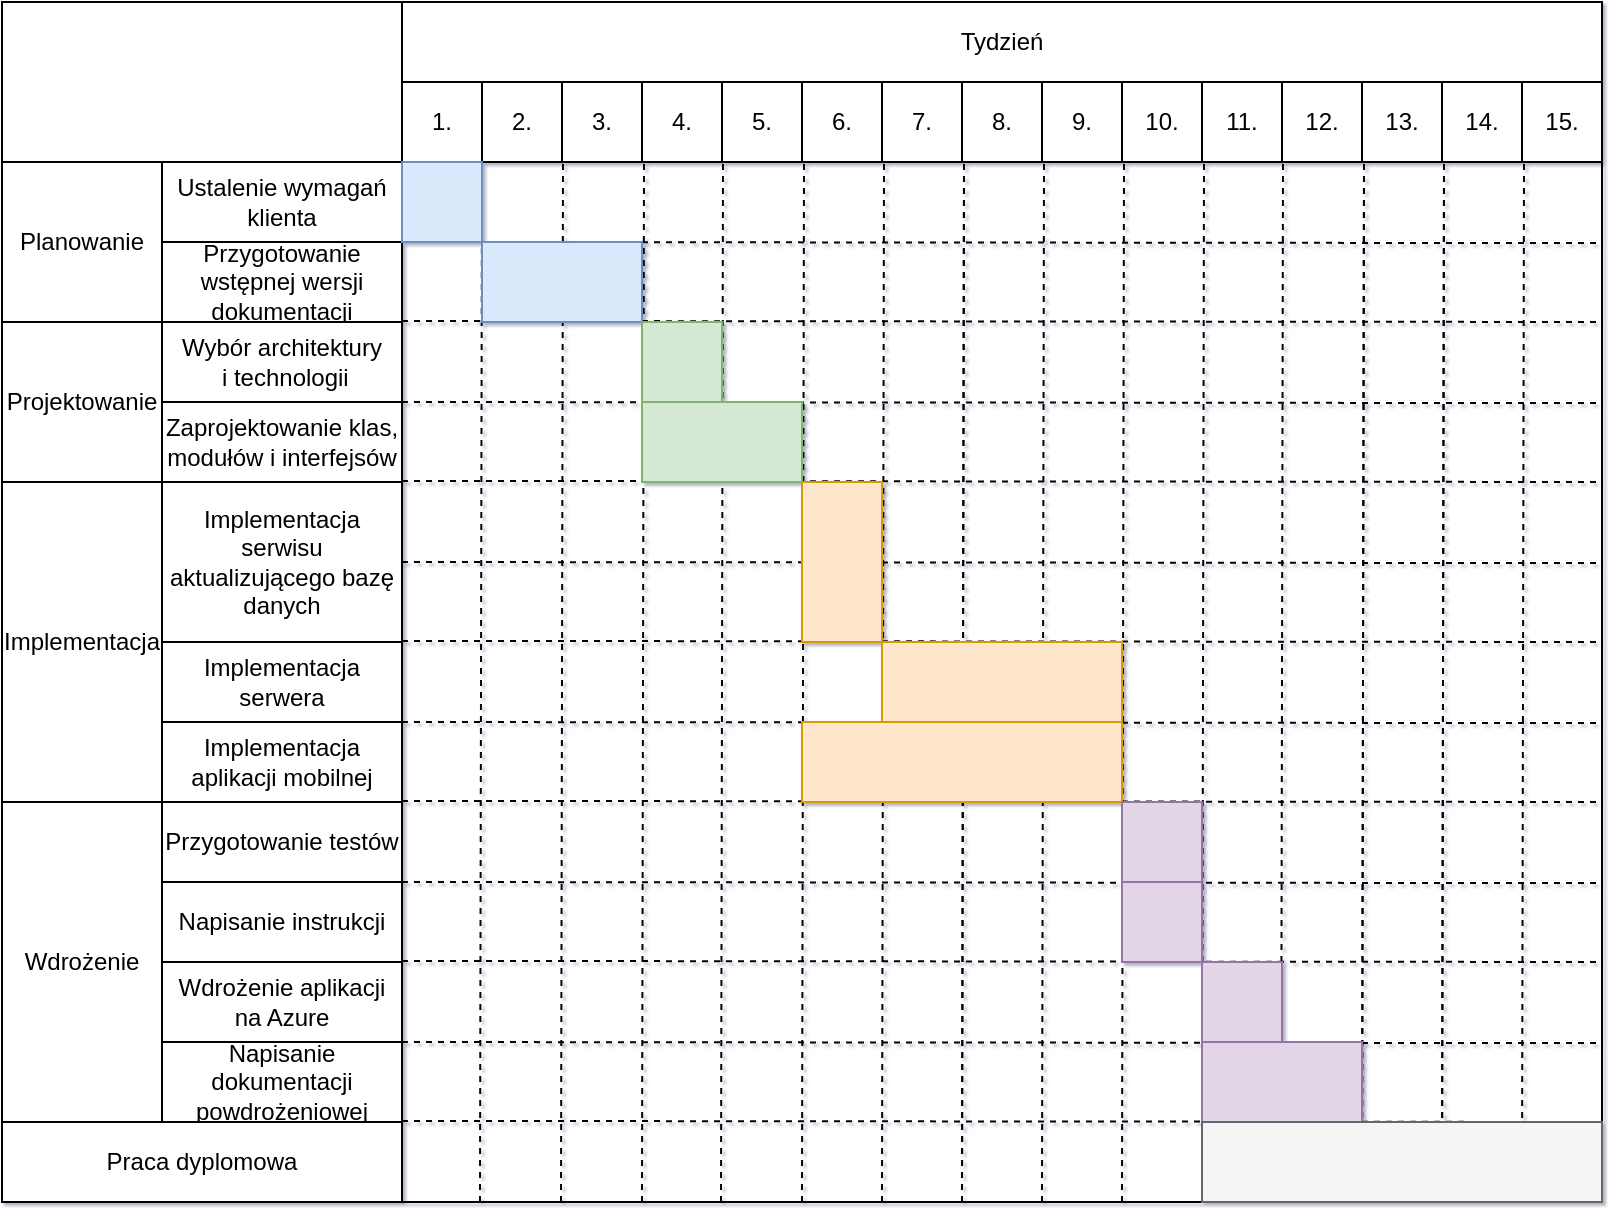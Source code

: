 <mxfile version="15.5.4" type="github">
  <diagram id="kgpKYQtTHZ0yAKxKKP6v" name="Page-1">
    <mxGraphModel dx="1422" dy="794" grid="1" gridSize="10" guides="1" tooltips="1" connect="1" arrows="1" fold="1" page="1" pageScale="1" pageWidth="850" pageHeight="1100" background="#FFFFFF" math="0" shadow="1">
      <root>
        <mxCell id="0" />
        <mxCell id="1" parent="0" />
        <mxCell id="98jdAXWO_OSkOp83e07M-111" value="" style="endArrow=none;dashed=1;html=1;rounded=0;exitX=0;exitY=1;exitDx=0;exitDy=0;entryX=1;entryY=0.078;entryDx=0;entryDy=0;entryPerimeter=0;" parent="1" source="98jdAXWO_OSkOp83e07M-52" target="98jdAXWO_OSkOp83e07M-65" edge="1">
          <mxGeometry width="50" height="50" relative="1" as="geometry">
            <mxPoint x="420" y="210" as="sourcePoint" />
            <mxPoint x="710" y="110" as="targetPoint" />
          </mxGeometry>
        </mxCell>
        <mxCell id="98jdAXWO_OSkOp83e07M-112" value="" style="endArrow=none;dashed=1;html=1;rounded=0;exitX=0;exitY=1;exitDx=0;exitDy=0;entryX=1;entryY=0.078;entryDx=0;entryDy=0;entryPerimeter=0;" parent="1" edge="1">
          <mxGeometry width="50" height="50" relative="1" as="geometry">
            <mxPoint x="200" y="159.44" as="sourcePoint" />
            <mxPoint x="800" y="160.0" as="targetPoint" />
          </mxGeometry>
        </mxCell>
        <mxCell id="98jdAXWO_OSkOp83e07M-113" value="" style="endArrow=none;dashed=1;html=1;rounded=0;exitX=0;exitY=1;exitDx=0;exitDy=0;entryX=1;entryY=0.078;entryDx=0;entryDy=0;entryPerimeter=0;" parent="1" edge="1">
          <mxGeometry width="50" height="50" relative="1" as="geometry">
            <mxPoint x="200" y="200.0" as="sourcePoint" />
            <mxPoint x="800" y="200.56" as="targetPoint" />
          </mxGeometry>
        </mxCell>
        <mxCell id="98jdAXWO_OSkOp83e07M-114" value="" style="endArrow=none;dashed=1;html=1;rounded=0;exitX=0;exitY=1;exitDx=0;exitDy=0;entryX=1;entryY=0.078;entryDx=0;entryDy=0;entryPerimeter=0;" parent="1" edge="1">
          <mxGeometry width="50" height="50" relative="1" as="geometry">
            <mxPoint x="200" y="239.44" as="sourcePoint" />
            <mxPoint x="800" y="240.0" as="targetPoint" />
          </mxGeometry>
        </mxCell>
        <mxCell id="98jdAXWO_OSkOp83e07M-115" value="" style="endArrow=none;dashed=1;html=1;rounded=0;exitX=0;exitY=1;exitDx=0;exitDy=0;entryX=1;entryY=0.078;entryDx=0;entryDy=0;entryPerimeter=0;" parent="1" edge="1">
          <mxGeometry width="50" height="50" relative="1" as="geometry">
            <mxPoint x="200" y="280.0" as="sourcePoint" />
            <mxPoint x="800" y="280.56" as="targetPoint" />
          </mxGeometry>
        </mxCell>
        <mxCell id="98jdAXWO_OSkOp83e07M-116" value="" style="endArrow=none;dashed=1;html=1;rounded=0;exitX=0;exitY=1;exitDx=0;exitDy=0;entryX=1;entryY=0.078;entryDx=0;entryDy=0;entryPerimeter=0;" parent="1" edge="1">
          <mxGeometry width="50" height="50" relative="1" as="geometry">
            <mxPoint x="200" y="319.44" as="sourcePoint" />
            <mxPoint x="800" y="320.0" as="targetPoint" />
          </mxGeometry>
        </mxCell>
        <mxCell id="98jdAXWO_OSkOp83e07M-117" value="" style="endArrow=none;dashed=1;html=1;rounded=0;exitX=0;exitY=1;exitDx=0;exitDy=0;entryX=1;entryY=0.078;entryDx=0;entryDy=0;entryPerimeter=0;" parent="1" edge="1">
          <mxGeometry width="50" height="50" relative="1" as="geometry">
            <mxPoint x="200" y="360" as="sourcePoint" />
            <mxPoint x="800" y="360.56" as="targetPoint" />
          </mxGeometry>
        </mxCell>
        <mxCell id="98jdAXWO_OSkOp83e07M-118" value="" style="endArrow=none;dashed=1;html=1;rounded=0;exitX=0;exitY=1;exitDx=0;exitDy=0;entryX=1;entryY=0.078;entryDx=0;entryDy=0;entryPerimeter=0;" parent="1" edge="1">
          <mxGeometry width="50" height="50" relative="1" as="geometry">
            <mxPoint x="200" y="399.44" as="sourcePoint" />
            <mxPoint x="800" y="400" as="targetPoint" />
          </mxGeometry>
        </mxCell>
        <mxCell id="98jdAXWO_OSkOp83e07M-119" value="" style="endArrow=none;dashed=1;html=1;rounded=0;exitX=0;exitY=1;exitDx=0;exitDy=0;entryX=1;entryY=0.078;entryDx=0;entryDy=0;entryPerimeter=0;" parent="1" edge="1">
          <mxGeometry width="50" height="50" relative="1" as="geometry">
            <mxPoint x="200" y="440.0" as="sourcePoint" />
            <mxPoint x="800" y="440.56" as="targetPoint" />
          </mxGeometry>
        </mxCell>
        <mxCell id="98jdAXWO_OSkOp83e07M-120" value="" style="endArrow=none;dashed=1;html=1;rounded=0;exitX=0;exitY=1;exitDx=0;exitDy=0;entryX=1;entryY=0.078;entryDx=0;entryDy=0;entryPerimeter=0;" parent="1" edge="1">
          <mxGeometry width="50" height="50" relative="1" as="geometry">
            <mxPoint x="200" y="479.44" as="sourcePoint" />
            <mxPoint x="800" y="480.0" as="targetPoint" />
          </mxGeometry>
        </mxCell>
        <mxCell id="98jdAXWO_OSkOp83e07M-121" value="" style="endArrow=none;dashed=1;html=1;rounded=0;exitX=0;exitY=1;exitDx=0;exitDy=0;entryX=1;entryY=0.078;entryDx=0;entryDy=0;entryPerimeter=0;" parent="1" edge="1">
          <mxGeometry width="50" height="50" relative="1" as="geometry">
            <mxPoint x="200" y="520" as="sourcePoint" />
            <mxPoint x="800" y="520.56" as="targetPoint" />
          </mxGeometry>
        </mxCell>
        <mxCell id="98jdAXWO_OSkOp83e07M-122" value="" style="endArrow=none;dashed=1;html=1;rounded=0;exitX=0;exitY=1;exitDx=0;exitDy=0;entryX=1;entryY=0.078;entryDx=0;entryDy=0;entryPerimeter=0;" parent="1" edge="1">
          <mxGeometry width="50" height="50" relative="1" as="geometry">
            <mxPoint x="200" y="559.44" as="sourcePoint" />
            <mxPoint x="800" y="560" as="targetPoint" />
          </mxGeometry>
        </mxCell>
        <mxCell id="98jdAXWO_OSkOp83e07M-96" value="" style="endArrow=none;dashed=1;html=1;rounded=0;exitX=0.065;exitY=1;exitDx=0;exitDy=0;entryX=0;entryY=1;entryDx=0;entryDy=0;exitPerimeter=0;" parent="1" edge="1">
          <mxGeometry width="50" height="50" relative="1" as="geometry">
            <mxPoint x="239" y="600" as="sourcePoint" />
            <mxPoint x="240" y="80" as="targetPoint" />
          </mxGeometry>
        </mxCell>
        <mxCell id="98jdAXWO_OSkOp83e07M-65" value="" style="rounded=0;whiteSpace=wrap;html=1;fillColor=none;" parent="1" vertex="1">
          <mxGeometry x="200" y="80" width="600" height="520" as="geometry" />
        </mxCell>
        <mxCell id="98jdAXWO_OSkOp83e07M-72" value="" style="endArrow=none;dashed=1;html=1;rounded=0;exitX=0.065;exitY=1;exitDx=0;exitDy=0;entryX=0;entryY=1;entryDx=0;entryDy=0;exitPerimeter=0;" parent="1" edge="1">
          <mxGeometry width="50" height="50" relative="1" as="geometry">
            <mxPoint x="440" y="600" as="sourcePoint" />
            <mxPoint x="441" y="80" as="targetPoint" />
          </mxGeometry>
        </mxCell>
        <mxCell id="98jdAXWO_OSkOp83e07M-73" value="" style="endArrow=none;dashed=1;html=1;rounded=0;exitX=0.065;exitY=1;exitDx=0;exitDy=0;entryX=0;entryY=1;entryDx=0;entryDy=0;exitPerimeter=0;" parent="1" edge="1">
          <mxGeometry width="50" height="50" relative="1" as="geometry">
            <mxPoint x="480" y="600" as="sourcePoint" />
            <mxPoint x="481" y="80" as="targetPoint" />
          </mxGeometry>
        </mxCell>
        <mxCell id="98jdAXWO_OSkOp83e07M-74" value="" style="endArrow=none;dashed=1;html=1;rounded=0;exitX=0.065;exitY=1;exitDx=0;exitDy=0;entryX=0;entryY=1;entryDx=0;entryDy=0;exitPerimeter=0;" parent="1" edge="1">
          <mxGeometry width="50" height="50" relative="1" as="geometry">
            <mxPoint x="520" y="600" as="sourcePoint" />
            <mxPoint x="521" y="80" as="targetPoint" />
          </mxGeometry>
        </mxCell>
        <mxCell id="98jdAXWO_OSkOp83e07M-75" value="" style="endArrow=none;dashed=1;html=1;rounded=0;exitX=0.065;exitY=1;exitDx=0;exitDy=0;entryX=0;entryY=1;entryDx=0;entryDy=0;exitPerimeter=0;" parent="1" edge="1">
          <mxGeometry width="50" height="50" relative="1" as="geometry">
            <mxPoint x="560" y="600" as="sourcePoint" />
            <mxPoint x="561" y="80" as="targetPoint" />
          </mxGeometry>
        </mxCell>
        <mxCell id="98jdAXWO_OSkOp83e07M-76" value="" style="endArrow=none;dashed=1;html=1;rounded=0;exitX=0.065;exitY=1;exitDx=0;exitDy=0;entryX=0;entryY=1;entryDx=0;entryDy=0;exitPerimeter=0;" parent="1" edge="1">
          <mxGeometry width="50" height="50" relative="1" as="geometry">
            <mxPoint x="600" y="600" as="sourcePoint" />
            <mxPoint x="601" y="80" as="targetPoint" />
          </mxGeometry>
        </mxCell>
        <mxCell id="98jdAXWO_OSkOp83e07M-77" value="" style="endArrow=none;dashed=1;html=1;rounded=0;exitX=0.065;exitY=1;exitDx=0;exitDy=0;entryX=0;entryY=1;entryDx=0;entryDy=0;exitPerimeter=0;" parent="1" edge="1">
          <mxGeometry width="50" height="50" relative="1" as="geometry">
            <mxPoint x="639.5" y="600" as="sourcePoint" />
            <mxPoint x="640.5" y="80" as="targetPoint" />
          </mxGeometry>
        </mxCell>
        <mxCell id="98jdAXWO_OSkOp83e07M-78" value="" style="endArrow=none;dashed=1;html=1;rounded=0;exitX=0.065;exitY=1;exitDx=0;exitDy=0;entryX=0;entryY=1;entryDx=0;entryDy=0;exitPerimeter=0;" parent="1" edge="1">
          <mxGeometry width="50" height="50" relative="1" as="geometry">
            <mxPoint x="680" y="600" as="sourcePoint" />
            <mxPoint x="681" y="80" as="targetPoint" />
          </mxGeometry>
        </mxCell>
        <mxCell id="98jdAXWO_OSkOp83e07M-79" value="" style="endArrow=none;dashed=1;html=1;rounded=0;exitX=0.065;exitY=1;exitDx=0;exitDy=0;entryX=0;entryY=1;entryDx=0;entryDy=0;exitPerimeter=0;" parent="1" edge="1">
          <mxGeometry width="50" height="50" relative="1" as="geometry">
            <mxPoint x="720" y="600" as="sourcePoint" />
            <mxPoint x="721" y="80" as="targetPoint" />
          </mxGeometry>
        </mxCell>
        <mxCell id="98jdAXWO_OSkOp83e07M-80" value="" style="endArrow=none;dashed=1;html=1;rounded=0;exitX=0.065;exitY=1;exitDx=0;exitDy=0;entryX=0;entryY=1;entryDx=0;entryDy=0;exitPerimeter=0;" parent="1" edge="1">
          <mxGeometry width="50" height="50" relative="1" as="geometry">
            <mxPoint x="760" y="600" as="sourcePoint" />
            <mxPoint x="761" y="80" as="targetPoint" />
          </mxGeometry>
        </mxCell>
        <mxCell id="98jdAXWO_OSkOp83e07M-68" value="" style="endArrow=none;dashed=1;html=1;rounded=0;exitX=0.065;exitY=1;exitDx=0;exitDy=0;entryX=0;entryY=1;entryDx=0;entryDy=0;exitPerimeter=0;" parent="1" edge="1">
          <mxGeometry width="50" height="50" relative="1" as="geometry">
            <mxPoint x="279.5" y="600" as="sourcePoint" />
            <mxPoint x="280.5" y="80" as="targetPoint" />
          </mxGeometry>
        </mxCell>
        <mxCell id="98jdAXWO_OSkOp83e07M-69" value="" style="endArrow=none;dashed=1;html=1;rounded=0;exitX=0.065;exitY=1;exitDx=0;exitDy=0;entryX=0;entryY=1;entryDx=0;entryDy=0;exitPerimeter=0;" parent="1" edge="1">
          <mxGeometry width="50" height="50" relative="1" as="geometry">
            <mxPoint x="320" y="600" as="sourcePoint" />
            <mxPoint x="321" y="80" as="targetPoint" />
          </mxGeometry>
        </mxCell>
        <mxCell id="98jdAXWO_OSkOp83e07M-70" value="" style="endArrow=none;dashed=1;html=1;rounded=0;exitX=0.065;exitY=1;exitDx=0;exitDy=0;entryX=0;entryY=1;entryDx=0;entryDy=0;exitPerimeter=0;" parent="1" edge="1">
          <mxGeometry width="50" height="50" relative="1" as="geometry">
            <mxPoint x="359.5" y="600" as="sourcePoint" />
            <mxPoint x="360.5" y="80" as="targetPoint" />
          </mxGeometry>
        </mxCell>
        <mxCell id="98jdAXWO_OSkOp83e07M-71" value="" style="endArrow=none;dashed=1;html=1;rounded=0;exitX=0.065;exitY=1;exitDx=0;exitDy=0;entryX=0;entryY=1;entryDx=0;entryDy=0;exitPerimeter=0;" parent="1" edge="1">
          <mxGeometry width="50" height="50" relative="1" as="geometry">
            <mxPoint x="400" y="600" as="sourcePoint" />
            <mxPoint x="401" y="80" as="targetPoint" />
          </mxGeometry>
        </mxCell>
        <mxCell id="98jdAXWO_OSkOp83e07M-86" value="" style="endArrow=none;dashed=1;html=1;rounded=0;exitX=0.065;exitY=1;exitDx=0;exitDy=0;entryX=0;entryY=1;entryDx=0;entryDy=0;exitPerimeter=0;" parent="1" edge="1">
          <mxGeometry width="50" height="50" relative="1" as="geometry">
            <mxPoint x="720" y="600" as="sourcePoint" />
            <mxPoint x="721" y="80" as="targetPoint" />
          </mxGeometry>
        </mxCell>
        <mxCell id="98jdAXWO_OSkOp83e07M-87" value="" style="endArrow=none;dashed=1;html=1;rounded=0;exitX=0.065;exitY=1;exitDx=0;exitDy=0;entryX=0;entryY=1;entryDx=0;entryDy=0;exitPerimeter=0;" parent="1" edge="1">
          <mxGeometry width="50" height="50" relative="1" as="geometry">
            <mxPoint x="680" y="600" as="sourcePoint" />
            <mxPoint x="681" y="80" as="targetPoint" />
          </mxGeometry>
        </mxCell>
        <mxCell id="98jdAXWO_OSkOp83e07M-92" value="" style="endArrow=none;dashed=1;html=1;rounded=0;exitX=0.065;exitY=1;exitDx=0;exitDy=0;entryX=0;entryY=1;entryDx=0;entryDy=0;exitPerimeter=0;" parent="1" edge="1">
          <mxGeometry width="50" height="50" relative="1" as="geometry">
            <mxPoint x="480" y="600" as="sourcePoint" />
            <mxPoint x="481" y="80" as="targetPoint" />
          </mxGeometry>
        </mxCell>
        <mxCell id="98jdAXWO_OSkOp83e07M-15" value="" style="rounded=0;whiteSpace=wrap;html=1;" parent="1" vertex="1">
          <mxGeometry width="200" height="80" as="geometry" />
        </mxCell>
        <mxCell id="98jdAXWO_OSkOp83e07M-16" value="1." style="rounded=0;whiteSpace=wrap;html=1;" parent="1" vertex="1">
          <mxGeometry x="200" y="40" width="40" height="40" as="geometry" />
        </mxCell>
        <mxCell id="98jdAXWO_OSkOp83e07M-17" value="2." style="rounded=0;whiteSpace=wrap;html=1;" parent="1" vertex="1">
          <mxGeometry x="240" y="40" width="40" height="40" as="geometry" />
        </mxCell>
        <mxCell id="98jdAXWO_OSkOp83e07M-18" value="3." style="rounded=0;whiteSpace=wrap;html=1;" parent="1" vertex="1">
          <mxGeometry x="280" y="40" width="40" height="40" as="geometry" />
        </mxCell>
        <mxCell id="98jdAXWO_OSkOp83e07M-19" value="4." style="rounded=0;whiteSpace=wrap;html=1;" parent="1" vertex="1">
          <mxGeometry x="320" y="40" width="40" height="40" as="geometry" />
        </mxCell>
        <mxCell id="98jdAXWO_OSkOp83e07M-20" value="5." style="rounded=0;whiteSpace=wrap;html=1;" parent="1" vertex="1">
          <mxGeometry x="360" y="40" width="40" height="40" as="geometry" />
        </mxCell>
        <mxCell id="98jdAXWO_OSkOp83e07M-21" value="6." style="rounded=0;whiteSpace=wrap;html=1;" parent="1" vertex="1">
          <mxGeometry x="400" y="40" width="40" height="40" as="geometry" />
        </mxCell>
        <mxCell id="98jdAXWO_OSkOp83e07M-22" value="7." style="rounded=0;whiteSpace=wrap;html=1;" parent="1" vertex="1">
          <mxGeometry x="440" y="40" width="40" height="40" as="geometry" />
        </mxCell>
        <mxCell id="98jdAXWO_OSkOp83e07M-23" value="8." style="rounded=0;whiteSpace=wrap;html=1;" parent="1" vertex="1">
          <mxGeometry x="480" y="40" width="40" height="40" as="geometry" />
        </mxCell>
        <mxCell id="98jdAXWO_OSkOp83e07M-24" value="9." style="rounded=0;whiteSpace=wrap;html=1;" parent="1" vertex="1">
          <mxGeometry x="520" y="40" width="40" height="40" as="geometry" />
        </mxCell>
        <mxCell id="98jdAXWO_OSkOp83e07M-25" value="10." style="rounded=0;whiteSpace=wrap;html=1;" parent="1" vertex="1">
          <mxGeometry x="560" y="40" width="40" height="40" as="geometry" />
        </mxCell>
        <mxCell id="98jdAXWO_OSkOp83e07M-26" value="11." style="rounded=0;whiteSpace=wrap;html=1;" parent="1" vertex="1">
          <mxGeometry x="600" y="40" width="40" height="40" as="geometry" />
        </mxCell>
        <mxCell id="98jdAXWO_OSkOp83e07M-27" value="12." style="rounded=0;whiteSpace=wrap;html=1;" parent="1" vertex="1">
          <mxGeometry x="640" y="40" width="40" height="40" as="geometry" />
        </mxCell>
        <mxCell id="98jdAXWO_OSkOp83e07M-28" value="13." style="rounded=0;whiteSpace=wrap;html=1;" parent="1" vertex="1">
          <mxGeometry x="680" y="40" width="40" height="40" as="geometry" />
        </mxCell>
        <mxCell id="98jdAXWO_OSkOp83e07M-29" value="14." style="rounded=0;whiteSpace=wrap;html=1;" parent="1" vertex="1">
          <mxGeometry x="720" y="40" width="40" height="40" as="geometry" />
        </mxCell>
        <mxCell id="98jdAXWO_OSkOp83e07M-30" value="15." style="rounded=0;whiteSpace=wrap;html=1;" parent="1" vertex="1">
          <mxGeometry x="760" y="40" width="40" height="40" as="geometry" />
        </mxCell>
        <mxCell id="98jdAXWO_OSkOp83e07M-34" value="Planowanie" style="rounded=0;whiteSpace=wrap;html=1;" parent="1" vertex="1">
          <mxGeometry y="80" width="80" height="80" as="geometry" />
        </mxCell>
        <mxCell id="98jdAXWO_OSkOp83e07M-35" value="Ustalenie wymagań klienta" style="rounded=0;whiteSpace=wrap;html=1;" parent="1" vertex="1">
          <mxGeometry x="80" y="80" width="120" height="40" as="geometry" />
        </mxCell>
        <mxCell id="98jdAXWO_OSkOp83e07M-36" value="Przygotowanie wstępnej wersji dokumentacji" style="rounded=0;whiteSpace=wrap;html=1;" parent="1" vertex="1">
          <mxGeometry x="80" y="120" width="120" height="40" as="geometry" />
        </mxCell>
        <mxCell id="98jdAXWO_OSkOp83e07M-37" value="Projektowanie" style="rounded=0;whiteSpace=wrap;html=1;" parent="1" vertex="1">
          <mxGeometry y="160" width="80" height="80" as="geometry" />
        </mxCell>
        <mxCell id="98jdAXWO_OSkOp83e07M-38" value="Wybór architektury&lt;br&gt;&amp;nbsp;i technologii" style="rounded=0;whiteSpace=wrap;html=1;" parent="1" vertex="1">
          <mxGeometry x="80" y="160" width="120" height="40" as="geometry" />
        </mxCell>
        <mxCell id="98jdAXWO_OSkOp83e07M-39" value="Zaprojektowanie klas, modułów i interfejsów" style="whiteSpace=wrap;html=1;" parent="1" vertex="1">
          <mxGeometry x="80" y="200" width="120" height="40" as="geometry" />
        </mxCell>
        <mxCell id="98jdAXWO_OSkOp83e07M-40" value="Implementacja" style="rounded=0;whiteSpace=wrap;html=1;" parent="1" vertex="1">
          <mxGeometry y="240" width="80" height="160" as="geometry" />
        </mxCell>
        <mxCell id="98jdAXWO_OSkOp83e07M-41" value="Implementacja serwera" style="rounded=0;whiteSpace=wrap;html=1;" parent="1" vertex="1">
          <mxGeometry x="80" y="320" width="120" height="40" as="geometry" />
        </mxCell>
        <mxCell id="98jdAXWO_OSkOp83e07M-42" value="Implementacja serwisu aktualizującego bazę danych" style="rounded=0;whiteSpace=wrap;html=1;" parent="1" vertex="1">
          <mxGeometry x="80" y="240" width="120" height="80" as="geometry" />
        </mxCell>
        <mxCell id="98jdAXWO_OSkOp83e07M-44" value="Implementacja aplikacji mobilnej" style="rounded=0;whiteSpace=wrap;html=1;" parent="1" vertex="1">
          <mxGeometry x="80" y="360" width="120" height="40" as="geometry" />
        </mxCell>
        <mxCell id="98jdAXWO_OSkOp83e07M-45" value="Tydzień" style="rounded=0;whiteSpace=wrap;html=1;" parent="1" vertex="1">
          <mxGeometry x="200" width="600" height="40" as="geometry" />
        </mxCell>
        <mxCell id="98jdAXWO_OSkOp83e07M-46" value="Wdrożenie" style="rounded=0;whiteSpace=wrap;html=1;" parent="1" vertex="1">
          <mxGeometry y="400" width="80" height="160" as="geometry" />
        </mxCell>
        <mxCell id="98jdAXWO_OSkOp83e07M-47" value="Przygotowanie testów" style="rounded=0;whiteSpace=wrap;html=1;" parent="1" vertex="1">
          <mxGeometry x="80" y="400" width="120" height="40" as="geometry" />
        </mxCell>
        <mxCell id="98jdAXWO_OSkOp83e07M-48" value="Napisanie instrukcji" style="rounded=0;whiteSpace=wrap;html=1;" parent="1" vertex="1">
          <mxGeometry x="80" y="440" width="120" height="40" as="geometry" />
        </mxCell>
        <mxCell id="98jdAXWO_OSkOp83e07M-49" value="Wdrożenie aplikacji na Azure" style="rounded=0;whiteSpace=wrap;html=1;" parent="1" vertex="1">
          <mxGeometry x="80" y="480" width="120" height="40" as="geometry" />
        </mxCell>
        <mxCell id="98jdAXWO_OSkOp83e07M-50" value="Napisanie dokumentacji powdrożeniowej" style="rounded=0;whiteSpace=wrap;html=1;" parent="1" vertex="1">
          <mxGeometry x="80" y="520" width="120" height="40" as="geometry" />
        </mxCell>
        <mxCell id="98jdAXWO_OSkOp83e07M-51" value="Praca dyplomowa" style="rounded=0;whiteSpace=wrap;html=1;" parent="1" vertex="1">
          <mxGeometry y="560" width="200" height="40" as="geometry" />
        </mxCell>
        <mxCell id="98jdAXWO_OSkOp83e07M-52" value="" style="rounded=0;whiteSpace=wrap;html=1;fillColor=#dae8fc;strokeColor=#6c8ebf;" parent="1" vertex="1">
          <mxGeometry x="200" y="80" width="40" height="40" as="geometry" />
        </mxCell>
        <mxCell id="98jdAXWO_OSkOp83e07M-53" value="" style="rounded=0;whiteSpace=wrap;html=1;fillColor=#dae8fc;strokeColor=#6c8ebf;" parent="1" vertex="1">
          <mxGeometry x="240" y="120" width="80" height="40" as="geometry" />
        </mxCell>
        <mxCell id="98jdAXWO_OSkOp83e07M-54" value="" style="rounded=0;whiteSpace=wrap;html=1;fillColor=#d5e8d4;strokeColor=#82b366;" parent="1" vertex="1">
          <mxGeometry x="320" y="160" width="40" height="40" as="geometry" />
        </mxCell>
        <mxCell id="98jdAXWO_OSkOp83e07M-55" value="" style="rounded=0;whiteSpace=wrap;html=1;fillColor=#d5e8d4;strokeColor=#82b366;" parent="1" vertex="1">
          <mxGeometry x="320" y="200" width="80" height="40" as="geometry" />
        </mxCell>
        <mxCell id="98jdAXWO_OSkOp83e07M-56" value="" style="rounded=0;whiteSpace=wrap;html=1;fillColor=#ffe6cc;strokeColor=#d79b00;" parent="1" vertex="1">
          <mxGeometry x="440" y="320" width="120" height="40" as="geometry" />
        </mxCell>
        <mxCell id="98jdAXWO_OSkOp83e07M-57" value="" style="rounded=0;whiteSpace=wrap;html=1;fillColor=#ffe6cc;strokeColor=#d79b00;" parent="1" vertex="1">
          <mxGeometry x="400" y="240" width="40" height="80" as="geometry" />
        </mxCell>
        <mxCell id="98jdAXWO_OSkOp83e07M-59" value="" style="rounded=0;whiteSpace=wrap;html=1;fillColor=#ffe6cc;strokeColor=#d79b00;" parent="1" vertex="1">
          <mxGeometry x="400" y="360" width="160" height="40" as="geometry" />
        </mxCell>
        <mxCell id="98jdAXWO_OSkOp83e07M-60" value="" style="rounded=0;whiteSpace=wrap;html=1;fillColor=#e1d5e7;strokeColor=#9673a6;" parent="1" vertex="1">
          <mxGeometry x="560" y="400" width="40" height="40" as="geometry" />
        </mxCell>
        <mxCell id="98jdAXWO_OSkOp83e07M-61" value="" style="rounded=0;whiteSpace=wrap;html=1;fillColor=#e1d5e7;strokeColor=#9673a6;" parent="1" vertex="1">
          <mxGeometry x="560" y="440" width="40" height="40" as="geometry" />
        </mxCell>
        <mxCell id="98jdAXWO_OSkOp83e07M-62" value="" style="rounded=0;whiteSpace=wrap;html=1;fillColor=#e1d5e7;strokeColor=#9673a6;" parent="1" vertex="1">
          <mxGeometry x="600" y="480" width="40" height="40" as="geometry" />
        </mxCell>
        <mxCell id="98jdAXWO_OSkOp83e07M-63" value="" style="rounded=0;whiteSpace=wrap;html=1;fillColor=#e1d5e7;strokeColor=#9673a6;" parent="1" vertex="1">
          <mxGeometry x="600" y="520" width="80" height="40" as="geometry" />
        </mxCell>
        <mxCell id="98jdAXWO_OSkOp83e07M-64" value="" style="rounded=0;whiteSpace=wrap;html=1;fillColor=#f5f5f5;fontColor=#333333;strokeColor=#666666;" parent="1" vertex="1">
          <mxGeometry x="600" y="560" width="200" height="40" as="geometry" />
        </mxCell>
      </root>
    </mxGraphModel>
  </diagram>
</mxfile>
